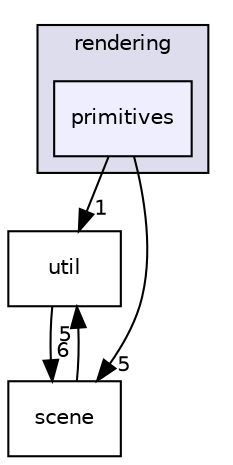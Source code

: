 digraph "C:/Users/Jose/Documents/Projects/VCTRenderer/engine/rendering/primitives" {
  compound=true
  node [ fontsize="10", fontname="Helvetica"];
  edge [ labelfontsize="10", labelfontname="Helvetica"];
  subgraph clusterdir_eda65af757018533823b29d4f412de51 {
    graph [ bgcolor="#ddddee", pencolor="black", label="rendering" fontname="Helvetica", fontsize="10", URL="dir_eda65af757018533823b29d4f412de51.html"]
  dir_93a3514598f85d872cbabcb182a19278 [shape=box, label="primitives", style="filled", fillcolor="#eeeeff", pencolor="black", URL="dir_93a3514598f85d872cbabcb182a19278.html"];
  }
  dir_e3ae55271edb648fb32b969ad2836458 [shape=box label="util" URL="dir_e3ae55271edb648fb32b969ad2836458.html"];
  dir_c4b2e6fa44e5132327cff5b3242dfb0d [shape=box label="scene" URL="dir_c4b2e6fa44e5132327cff5b3242dfb0d.html"];
  dir_93a3514598f85d872cbabcb182a19278->dir_e3ae55271edb648fb32b969ad2836458 [headlabel="1", labeldistance=1.5 headhref="dir_000009_000012.html"];
  dir_93a3514598f85d872cbabcb182a19278->dir_c4b2e6fa44e5132327cff5b3242dfb0d [headlabel="5", labeldistance=1.5 headhref="dir_000009_000010.html"];
  dir_e3ae55271edb648fb32b969ad2836458->dir_c4b2e6fa44e5132327cff5b3242dfb0d [headlabel="6", labeldistance=1.5 headhref="dir_000012_000010.html"];
  dir_c4b2e6fa44e5132327cff5b3242dfb0d->dir_e3ae55271edb648fb32b969ad2836458 [headlabel="5", labeldistance=1.5 headhref="dir_000010_000012.html"];
}
